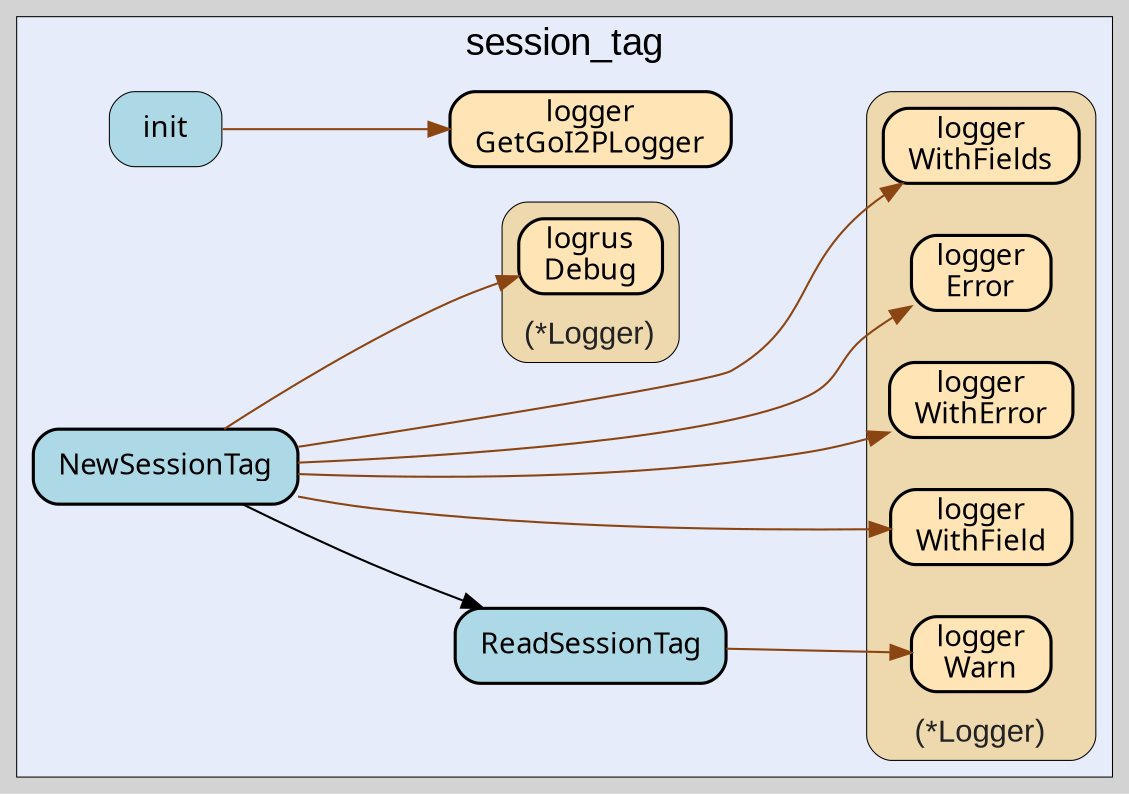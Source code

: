 digraph gocallvis {
    label="";
    labeljust="l";
    fontname="Arial";
    fontsize="14";
    rankdir="LR";
    bgcolor="lightgray";
    style="solid";
    penwidth="0.5";
    pad="0.0";
    nodesep="0.35";

    node [shape="box" style="filled,rounded" fillcolor="honeydew" fontname="Verdana" penwidth="1.0" margin="0.16,0.0"];
    edge [minlen="2"]

    subgraph "cluster_focus" {
        bgcolor="#e6ecfa";
label="session_tag";
labelloc="t";
labeljust="c";
fontsize="18";
        
        "github.com/go-i2p/go-i2p/lib/common/session_tag.ReadSessionTag" [ label="ReadSessionTag" penwidth="1.5" tooltip="github.com/go-i2p/go-i2p/lib/common/session_tag.ReadSessionTag | defined in session_tag.go:30\nat session_tag.go:32: calling [(*github.com/go-i2p/logger.Logger).Warn]" fillcolor="lightblue" ]
        "github.com/go-i2p/go-i2p/lib/common/session_tag.init" [ fillcolor="lightblue" label="init" penwidth="0.5" tooltip="github.com/go-i2p/go-i2p/lib/common/session_tag.init | defined in .:0\nat session_tag.go:9: calling [github.com/go-i2p/logger.GetGoI2PLogger]" ]
        "github.com/go-i2p/logger.GetGoI2PLogger" [ fillcolor="moccasin" label="logger\nGetGoI2PLogger" penwidth="1.5" tooltip="github.com/go-i2p/logger.GetGoI2PLogger | defined in log.go:120" ]
        "github.com/go-i2p/go-i2p/lib/common/session_tag.NewSessionTag" [ fillcolor="lightblue" label="NewSessionTag" penwidth="1.5" tooltip="github.com/go-i2p/go-i2p/lib/common/session_tag.NewSessionTag | defined in session_tag.go:38\nat session_tag.go:40: calling [github.com/go-i2p/go-i2p/lib/common/session_tag.ReadSessionTag]\nat session_tag.go:42: calling [(*github.com/go-i2p/logger.Logger).WithError]\nat session_tag.go:42: calling [(*github.com/go-i2p/logger.Logger).Error]\nat session_tag.go:46: calling [(*github.com/go-i2p/logger.Logger).WithFields]\nat session_tag.go:39: calling [(*github.com/go-i2p/logger.Logger).WithField]\nat session_tag.go:39: calling [(*github.com/sirupsen/logrus.Logger).Debug]\nat session_tag.go:48: calling [(*github.com/sirupsen/logrus.Logger).Debug]" ]
        
        subgraph "cluster_*github.com/go-i2p/logger.Logger" {
        fillcolor="wheat2";
label="(*Logger)";
tooltip="type: *github.com/go-i2p/logger.Logger";
penwidth="0.5";
fontsize="15";
fontcolor="#222222";
labelloc="b";
style="rounded,filled";
        
        "(*github.com/go-i2p/logger.Logger).Warn" [ fillcolor="moccasin" label="logger\nWarn" penwidth="1.5" tooltip="(*github.com/go-i2p/logger.Logger).Warn | defined in log.go:30" ]
        "(*github.com/go-i2p/logger.Logger).WithField" [ label="logger\nWithField" penwidth="1.5" tooltip="(*github.com/go-i2p/logger.Logger).WithField | defined in log.go:54" fillcolor="moccasin" ]
        "(*github.com/go-i2p/logger.Logger).WithError" [ fillcolor="moccasin" label="logger\nWithError" penwidth="1.5" tooltip="(*github.com/go-i2p/logger.Logger).WithError | defined in log.go:66" ]
        "(*github.com/go-i2p/logger.Logger).Error" [ penwidth="1.5" tooltip="(*github.com/go-i2p/logger.Logger).Error | defined in log.go:42" fillcolor="moccasin" label="logger\nError" ]
        "(*github.com/go-i2p/logger.Logger).WithFields" [ fillcolor="moccasin" label="logger\nWithFields" penwidth="1.5" tooltip="(*github.com/go-i2p/logger.Logger).WithFields | defined in log.go:60" ]
        
    }

        subgraph "cluster_*github.com/sirupsen/logrus.Logger" {
        tooltip="type: *github.com/sirupsen/logrus.Logger";
penwidth="0.5";
fontsize="15";
fontcolor="#222222";
labelloc="b";
style="rounded,filled";
fillcolor="wheat2";
label="(*Logger)";
        
        "(*github.com/sirupsen/logrus.Logger).Debug" [ penwidth="1.5" tooltip="(*github.com/sirupsen/logrus.Logger).Debug | defined in logger.go:221" fillcolor="moccasin" label="logrus\nDebug" ]
        
    }

    }

    "github.com/go-i2p/go-i2p/lib/common/session_tag.NewSessionTag" -> "github.com/go-i2p/go-i2p/lib/common/session_tag.ReadSessionTag" [ tooltip="at session_tag.go:40: calling [github.com/go-i2p/go-i2p/lib/common/session_tag.ReadSessionTag]" ]
    "github.com/go-i2p/go-i2p/lib/common/session_tag.NewSessionTag" -> "(*github.com/go-i2p/logger.Logger).WithError" [ color="saddlebrown" tooltip="at session_tag.go:42: calling [(*github.com/go-i2p/logger.Logger).WithError]" ]
    "github.com/go-i2p/go-i2p/lib/common/session_tag.NewSessionTag" -> "(*github.com/go-i2p/logger.Logger).Error" [ tooltip="at session_tag.go:42: calling [(*github.com/go-i2p/logger.Logger).Error]" color="saddlebrown" ]
    "github.com/go-i2p/go-i2p/lib/common/session_tag.NewSessionTag" -> "(*github.com/go-i2p/logger.Logger).WithFields" [ tooltip="at session_tag.go:46: calling [(*github.com/go-i2p/logger.Logger).WithFields]" color="saddlebrown" ]
    "github.com/go-i2p/go-i2p/lib/common/session_tag.ReadSessionTag" -> "(*github.com/go-i2p/logger.Logger).Warn" [ color="saddlebrown" tooltip="at session_tag.go:32: calling [(*github.com/go-i2p/logger.Logger).Warn]" ]
    "github.com/go-i2p/go-i2p/lib/common/session_tag.init" -> "github.com/go-i2p/logger.GetGoI2PLogger" [ tooltip="at session_tag.go:9: calling [github.com/go-i2p/logger.GetGoI2PLogger]" color="saddlebrown" ]
    "github.com/go-i2p/go-i2p/lib/common/session_tag.NewSessionTag" -> "(*github.com/go-i2p/logger.Logger).WithField" [ color="saddlebrown" tooltip="at session_tag.go:39: calling [(*github.com/go-i2p/logger.Logger).WithField]" ]
    "github.com/go-i2p/go-i2p/lib/common/session_tag.NewSessionTag" -> "(*github.com/sirupsen/logrus.Logger).Debug" [ color="saddlebrown" tooltip="at session_tag.go:39: calling [(*github.com/sirupsen/logrus.Logger).Debug]\nat session_tag.go:48: calling [(*github.com/sirupsen/logrus.Logger).Debug]" ]
}
